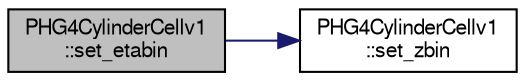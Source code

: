 digraph "PHG4CylinderCellv1::set_etabin"
{
  bgcolor="transparent";
  edge [fontname="FreeSans",fontsize="10",labelfontname="FreeSans",labelfontsize="10"];
  node [fontname="FreeSans",fontsize="10",shape=record];
  rankdir="LR";
  Node1 [label="PHG4CylinderCellv1\l::set_etabin",height=0.2,width=0.4,color="black", fillcolor="grey75", style="filled" fontcolor="black"];
  Node1 -> Node2 [color="midnightblue",fontsize="10",style="solid",fontname="FreeSans"];
  Node2 [label="PHG4CylinderCellv1\l::set_zbin",height=0.2,width=0.4,color="black",URL="$dd/d2e/classPHG4CylinderCellv1.html#a5e7c04020a9a59fd6483054339ff7dce"];
}
